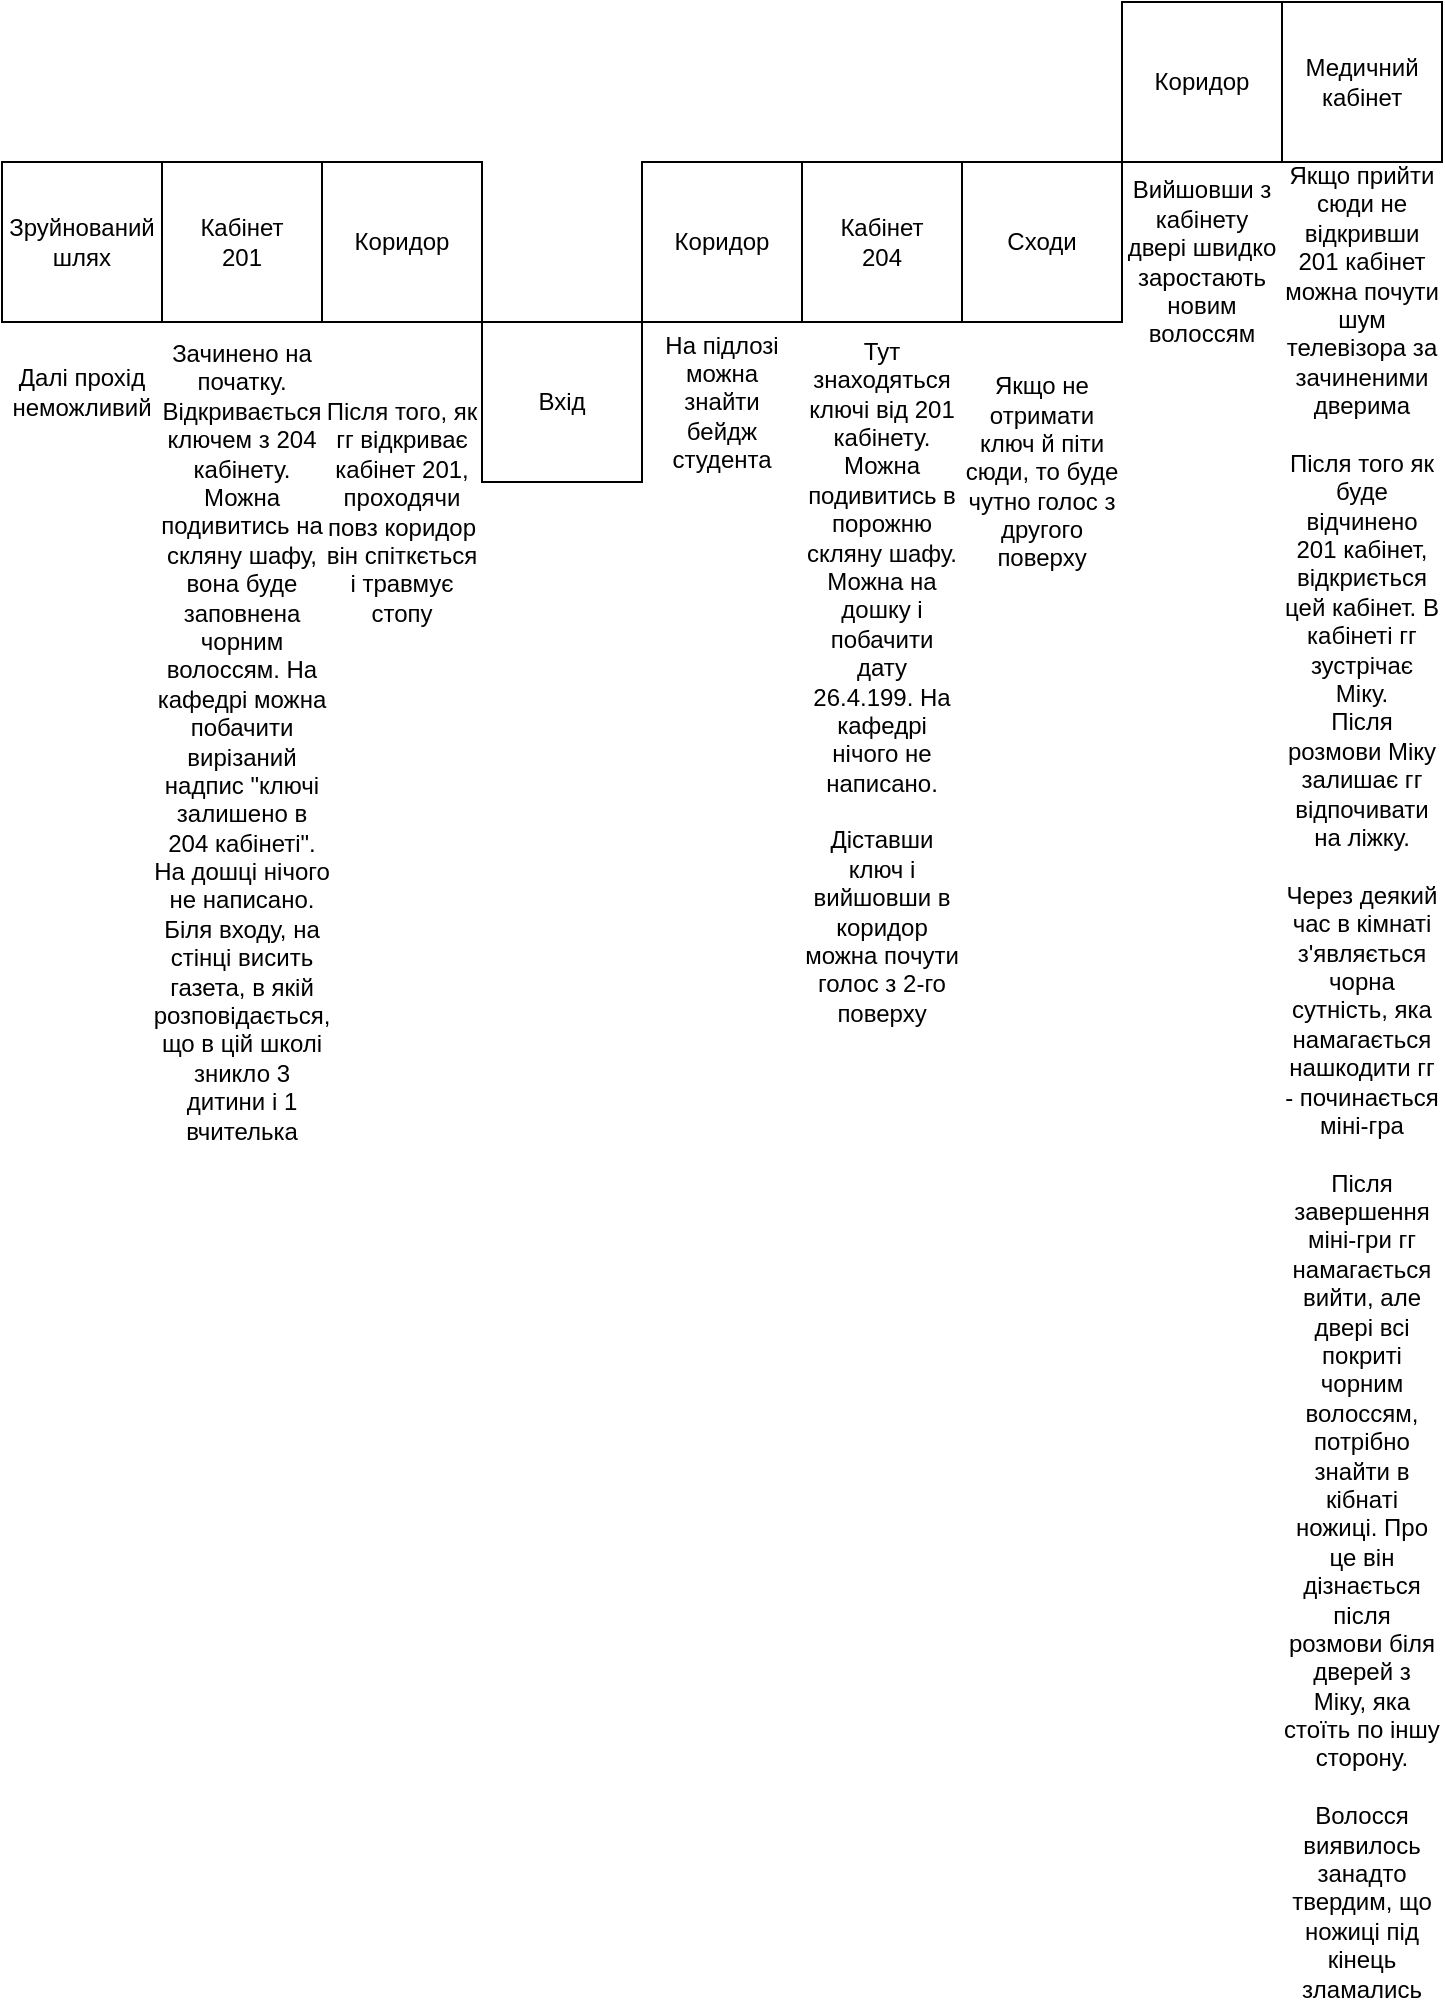 <mxfile version="21.6.1" type="device">
  <diagram name="Page-1" id="K1HeZHuRqg2h6jcQJDJr">
    <mxGraphModel dx="1434" dy="836" grid="1" gridSize="10" guides="1" tooltips="1" connect="1" arrows="1" fold="1" page="1" pageScale="1" pageWidth="850" pageHeight="1100" math="0" shadow="0">
      <root>
        <mxCell id="0" />
        <mxCell id="1" parent="0" />
        <mxCell id="HOI79ghwgQHDCY102ZFq-1" value="" style="rounded=0;whiteSpace=wrap;html=1;" vertex="1" parent="1">
          <mxGeometry x="120" y="360" width="80" height="80" as="geometry" />
        </mxCell>
        <mxCell id="HOI79ghwgQHDCY102ZFq-2" value="" style="rounded=0;whiteSpace=wrap;html=1;" vertex="1" parent="1">
          <mxGeometry x="40" y="360" width="80" height="80" as="geometry" />
        </mxCell>
        <mxCell id="HOI79ghwgQHDCY102ZFq-3" value="Зруйнований шлях" style="text;html=1;strokeColor=none;fillColor=none;align=center;verticalAlign=middle;whiteSpace=wrap;rounded=0;" vertex="1" parent="1">
          <mxGeometry x="50" y="385" width="60" height="30" as="geometry" />
        </mxCell>
        <mxCell id="HOI79ghwgQHDCY102ZFq-4" value="Кабінет 201" style="text;html=1;strokeColor=none;fillColor=none;align=center;verticalAlign=middle;whiteSpace=wrap;rounded=0;" vertex="1" parent="1">
          <mxGeometry x="130" y="385" width="60" height="30" as="geometry" />
        </mxCell>
        <mxCell id="HOI79ghwgQHDCY102ZFq-5" value="" style="rounded=0;whiteSpace=wrap;html=1;" vertex="1" parent="1">
          <mxGeometry x="200" y="360" width="80" height="80" as="geometry" />
        </mxCell>
        <mxCell id="HOI79ghwgQHDCY102ZFq-6" value="Коридор" style="text;html=1;strokeColor=none;fillColor=none;align=center;verticalAlign=middle;whiteSpace=wrap;rounded=0;" vertex="1" parent="1">
          <mxGeometry x="210" y="385" width="60" height="30" as="geometry" />
        </mxCell>
        <mxCell id="HOI79ghwgQHDCY102ZFq-8" value="" style="rounded=0;whiteSpace=wrap;html=1;" vertex="1" parent="1">
          <mxGeometry x="280" y="440" width="80" height="80" as="geometry" />
        </mxCell>
        <mxCell id="HOI79ghwgQHDCY102ZFq-9" value="Вхід" style="text;html=1;strokeColor=none;fillColor=none;align=center;verticalAlign=middle;whiteSpace=wrap;rounded=0;" vertex="1" parent="1">
          <mxGeometry x="290" y="465" width="60" height="30" as="geometry" />
        </mxCell>
        <mxCell id="HOI79ghwgQHDCY102ZFq-10" value="" style="rounded=0;whiteSpace=wrap;html=1;" vertex="1" parent="1">
          <mxGeometry x="360" y="360" width="80" height="80" as="geometry" />
        </mxCell>
        <mxCell id="HOI79ghwgQHDCY102ZFq-11" value="Коридор" style="text;html=1;strokeColor=none;fillColor=none;align=center;verticalAlign=middle;whiteSpace=wrap;rounded=0;" vertex="1" parent="1">
          <mxGeometry x="370" y="385" width="60" height="30" as="geometry" />
        </mxCell>
        <mxCell id="HOI79ghwgQHDCY102ZFq-12" value="" style="rounded=0;whiteSpace=wrap;html=1;" vertex="1" parent="1">
          <mxGeometry x="440" y="360" width="80" height="80" as="geometry" />
        </mxCell>
        <mxCell id="HOI79ghwgQHDCY102ZFq-13" value="Кабінет 204" style="text;html=1;strokeColor=none;fillColor=none;align=center;verticalAlign=middle;whiteSpace=wrap;rounded=0;" vertex="1" parent="1">
          <mxGeometry x="450" y="385" width="60" height="30" as="geometry" />
        </mxCell>
        <mxCell id="HOI79ghwgQHDCY102ZFq-14" value="" style="rounded=0;whiteSpace=wrap;html=1;" vertex="1" parent="1">
          <mxGeometry x="520" y="360" width="80" height="80" as="geometry" />
        </mxCell>
        <mxCell id="HOI79ghwgQHDCY102ZFq-16" value="Сходи" style="text;html=1;strokeColor=none;fillColor=none;align=center;verticalAlign=middle;whiteSpace=wrap;rounded=0;" vertex="1" parent="1">
          <mxGeometry x="530" y="385" width="60" height="30" as="geometry" />
        </mxCell>
        <mxCell id="HOI79ghwgQHDCY102ZFq-17" value="" style="rounded=0;whiteSpace=wrap;html=1;" vertex="1" parent="1">
          <mxGeometry x="600" y="280" width="80" height="80" as="geometry" />
        </mxCell>
        <mxCell id="HOI79ghwgQHDCY102ZFq-18" value="Коридор" style="text;html=1;strokeColor=none;fillColor=none;align=center;verticalAlign=middle;whiteSpace=wrap;rounded=0;" vertex="1" parent="1">
          <mxGeometry x="610" y="305" width="60" height="30" as="geometry" />
        </mxCell>
        <mxCell id="HOI79ghwgQHDCY102ZFq-19" value="" style="rounded=0;whiteSpace=wrap;html=1;" vertex="1" parent="1">
          <mxGeometry x="680" y="280" width="80" height="80" as="geometry" />
        </mxCell>
        <mxCell id="HOI79ghwgQHDCY102ZFq-20" value="Медичний кабінет" style="text;html=1;strokeColor=none;fillColor=none;align=center;verticalAlign=middle;whiteSpace=wrap;rounded=0;" vertex="1" parent="1">
          <mxGeometry x="690" y="305" width="60" height="30" as="geometry" />
        </mxCell>
        <mxCell id="HOI79ghwgQHDCY102ZFq-22" value="Зачинено на початку. Відкривається ключем з 204 кабінету. Можна подивитись на скляну шафу, вона буде заповнена чорним волоссям. На кафедрі можна побачити вирізаний надпис &quot;ключі залишено в 204 кабінеті&quot;. На дошці нічого не написано. Біля входу, на стінці висить газета, в якій розповідається, що в цій школі зникло 3 дитини і 1 вчителька" style="text;html=1;strokeColor=none;fillColor=none;align=center;verticalAlign=middle;whiteSpace=wrap;rounded=0;" vertex="1" parent="1">
          <mxGeometry x="120" y="440" width="80" height="420" as="geometry" />
        </mxCell>
        <mxCell id="HOI79ghwgQHDCY102ZFq-23" value="Далі прохід неможливий" style="text;html=1;strokeColor=none;fillColor=none;align=center;verticalAlign=middle;whiteSpace=wrap;rounded=0;" vertex="1" parent="1">
          <mxGeometry x="50" y="460" width="60" height="30" as="geometry" />
        </mxCell>
        <mxCell id="HOI79ghwgQHDCY102ZFq-24" value="На підлозі можна знайти бейдж студента" style="text;html=1;strokeColor=none;fillColor=none;align=center;verticalAlign=middle;whiteSpace=wrap;rounded=0;" vertex="1" parent="1">
          <mxGeometry x="370" y="465" width="60" height="30" as="geometry" />
        </mxCell>
        <mxCell id="HOI79ghwgQHDCY102ZFq-25" value="Тут знаходяться ключі від 201 кабінету. Можна подивитись в порожню скляну шафу. Можна на дошку і побачити дату 26.4.199. На кафедрі нічого не написано.&lt;br&gt;&lt;br&gt;Діставши ключ і вийшовши в коридор можна почути голос з 2-го поверху" style="text;html=1;strokeColor=none;fillColor=none;align=center;verticalAlign=middle;whiteSpace=wrap;rounded=0;" vertex="1" parent="1">
          <mxGeometry x="440" y="440" width="80" height="360" as="geometry" />
        </mxCell>
        <mxCell id="HOI79ghwgQHDCY102ZFq-27" value="Якщо прийти сюди не відкривши 201 кабінет можна почути шум телевізора за зачиненими дверима&lt;br&gt;&lt;br&gt;Після того як буде відчинено 201 кабінет, відкриється цей кабінет. В кабінеті гг зустрічає Міку.&lt;br&gt;Після розмови Міку залишає гг відпочивати на ліжку.&lt;br&gt;&lt;br&gt;Через деякий час в кімнаті з&#39;являється чорна сутність, яка намагається нашкодити гг - починається міні-гра&lt;br&gt;&lt;br&gt;Після завершення міні-гри гг намагається вийти, але двері всі покриті чорним волоссям, потрібно знайти в кібнаті ножиці. Про це він дізнається після розмови біля дверей з Міку, яка стоїть по іншу сторону.&lt;br&gt;&lt;br&gt;Волосся виявилось занадто твердим, що ножиці під кінець зламались" style="text;html=1;strokeColor=none;fillColor=none;align=center;verticalAlign=middle;whiteSpace=wrap;rounded=0;" vertex="1" parent="1">
          <mxGeometry x="680" y="360" width="80" height="920" as="geometry" />
        </mxCell>
        <mxCell id="HOI79ghwgQHDCY102ZFq-28" value="Якщо не отримати ключ й піти сюди, то буде чутно голос з другого поверху" style="text;html=1;strokeColor=none;fillColor=none;align=center;verticalAlign=middle;whiteSpace=wrap;rounded=0;" vertex="1" parent="1">
          <mxGeometry x="520" y="440" width="80" height="150" as="geometry" />
        </mxCell>
        <mxCell id="HOI79ghwgQHDCY102ZFq-29" value="Після того, як гг відкриває кабінет 201, проходячи повз коридор він спіткється і травмує стопу" style="text;html=1;strokeColor=none;fillColor=none;align=center;verticalAlign=middle;whiteSpace=wrap;rounded=0;" vertex="1" parent="1">
          <mxGeometry x="200" y="440" width="80" height="190" as="geometry" />
        </mxCell>
        <mxCell id="HOI79ghwgQHDCY102ZFq-31" value="Вийшовши з кабінету двері швидко заростають новим волоссям" style="text;html=1;strokeColor=none;fillColor=none;align=center;verticalAlign=middle;whiteSpace=wrap;rounded=0;" vertex="1" parent="1">
          <mxGeometry x="600" y="360" width="80" height="100" as="geometry" />
        </mxCell>
      </root>
    </mxGraphModel>
  </diagram>
</mxfile>
